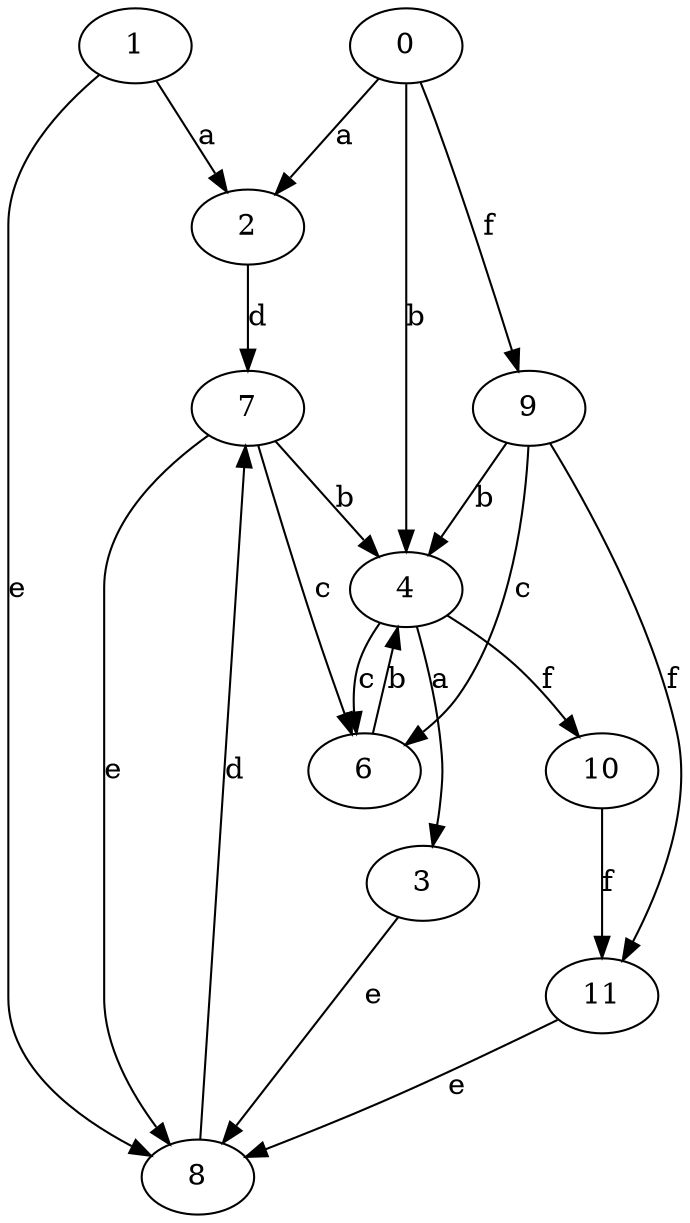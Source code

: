 strict digraph  {
2;
3;
0;
4;
6;
1;
7;
8;
9;
10;
11;
2 -> 7  [label=d];
3 -> 8  [label=e];
0 -> 2  [label=a];
0 -> 4  [label=b];
0 -> 9  [label=f];
4 -> 3  [label=a];
4 -> 6  [label=c];
4 -> 10  [label=f];
6 -> 4  [label=b];
1 -> 2  [label=a];
1 -> 8  [label=e];
7 -> 4  [label=b];
7 -> 6  [label=c];
7 -> 8  [label=e];
8 -> 7  [label=d];
9 -> 4  [label=b];
9 -> 6  [label=c];
9 -> 11  [label=f];
10 -> 11  [label=f];
11 -> 8  [label=e];
}
